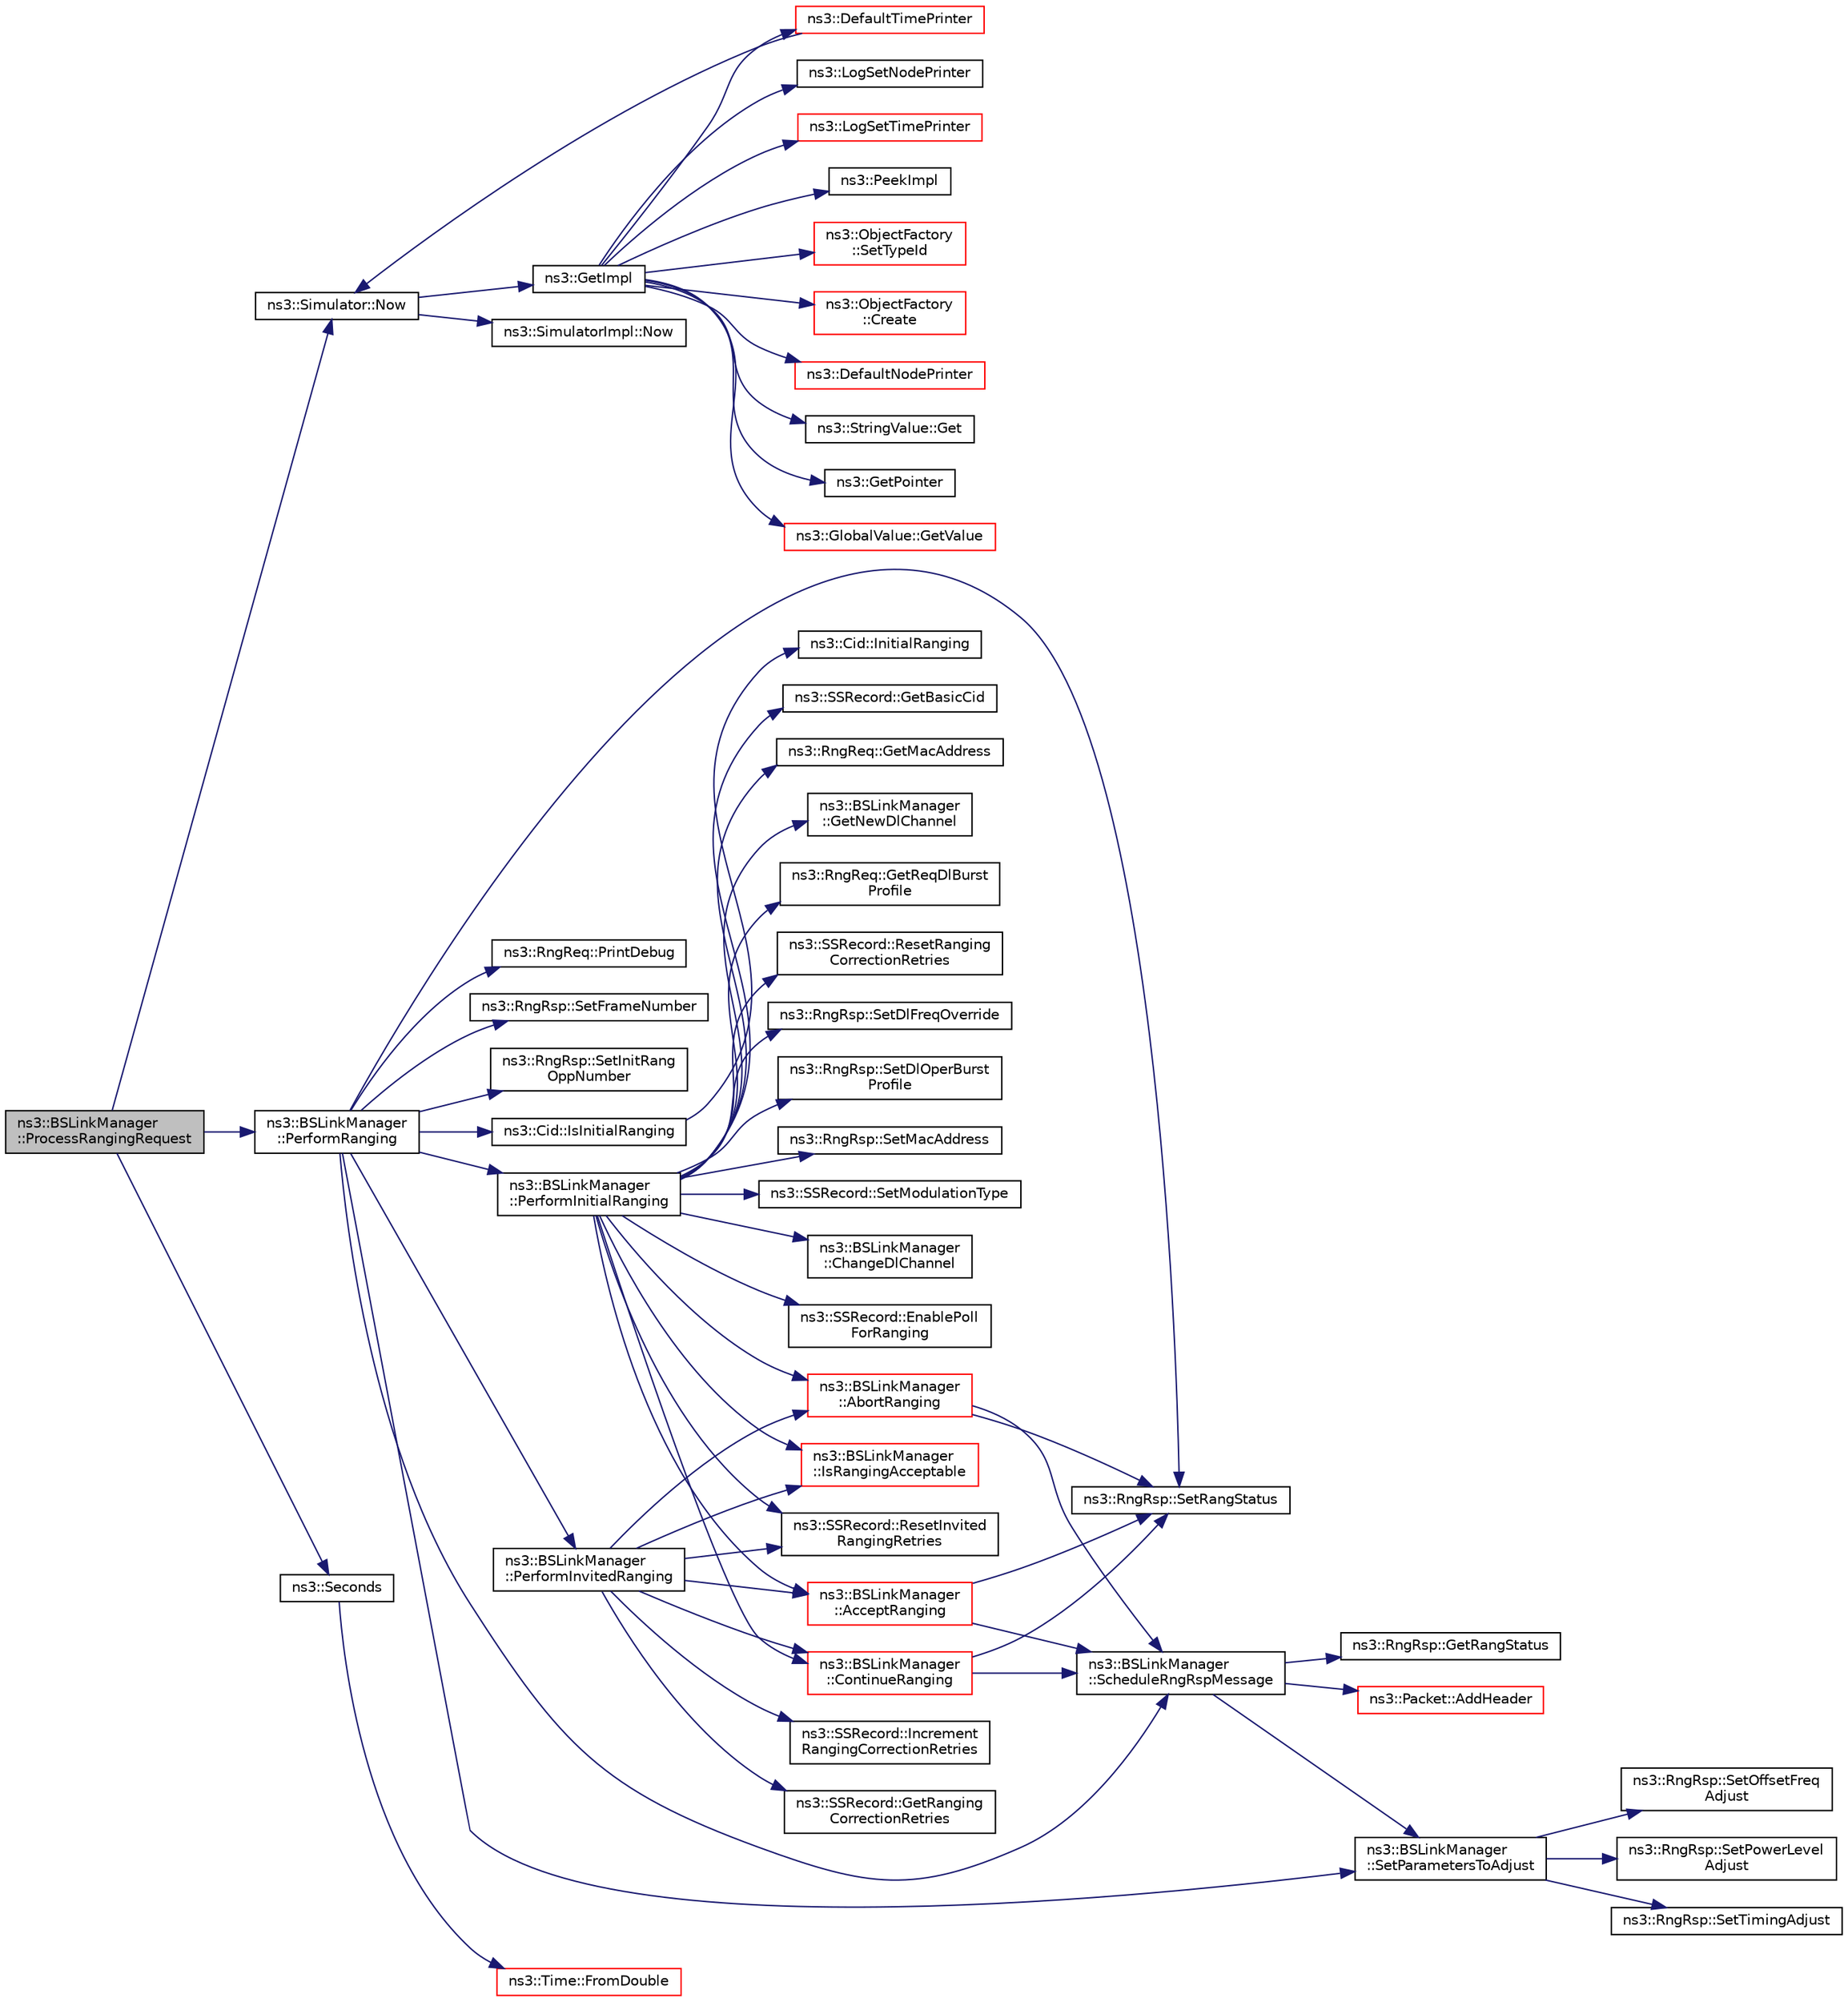 digraph "ns3::BSLinkManager::ProcessRangingRequest"
{
 // LATEX_PDF_SIZE
  edge [fontname="Helvetica",fontsize="10",labelfontname="Helvetica",labelfontsize="10"];
  node [fontname="Helvetica",fontsize="10",shape=record];
  rankdir="LR";
  Node1 [label="ns3::BSLinkManager\l::ProcessRangingRequest",height=0.2,width=0.4,color="black", fillcolor="grey75", style="filled", fontcolor="black",tooltip="process a ranging request message"];
  Node1 -> Node2 [color="midnightblue",fontsize="10",style="solid",fontname="Helvetica"];
  Node2 [label="ns3::Simulator::Now",height=0.2,width=0.4,color="black", fillcolor="white", style="filled",URL="$classns3_1_1_simulator.html#ac3178fa975b419f7875e7105be122800",tooltip="Return the current simulation virtual time."];
  Node2 -> Node3 [color="midnightblue",fontsize="10",style="solid",fontname="Helvetica"];
  Node3 [label="ns3::GetImpl",height=0.2,width=0.4,color="black", fillcolor="white", style="filled",URL="$group__simulator.html#ga42eb4eddad41528d4d99794a3dae3fd0",tooltip="Get the SimulatorImpl singleton."];
  Node3 -> Node4 [color="midnightblue",fontsize="10",style="solid",fontname="Helvetica"];
  Node4 [label="ns3::ObjectFactory\l::Create",height=0.2,width=0.4,color="red", fillcolor="white", style="filled",URL="$classns3_1_1_object_factory.html#a52eda277f4aaab54266134ba48102ad7",tooltip="Create an Object instance of the configured TypeId."];
  Node3 -> Node34 [color="midnightblue",fontsize="10",style="solid",fontname="Helvetica"];
  Node34 [label="ns3::DefaultNodePrinter",height=0.2,width=0.4,color="red", fillcolor="white", style="filled",URL="$group__logging.html#gac4c06cbbed12229d85991ced145f6be2",tooltip="Default node id printer implementation."];
  Node3 -> Node37 [color="midnightblue",fontsize="10",style="solid",fontname="Helvetica"];
  Node37 [label="ns3::DefaultTimePrinter",height=0.2,width=0.4,color="red", fillcolor="white", style="filled",URL="$namespacens3.html#ae01c3c7786b644dfb8a0bb8f1201b269",tooltip="Default Time printer."];
  Node37 -> Node2 [color="midnightblue",fontsize="10",style="solid",fontname="Helvetica"];
  Node3 -> Node40 [color="midnightblue",fontsize="10",style="solid",fontname="Helvetica"];
  Node40 [label="ns3::StringValue::Get",height=0.2,width=0.4,color="black", fillcolor="white", style="filled",URL="$classns3_1_1_string_value.html#a6f208c2778fe1c7882e5cb429b8326ae",tooltip=" "];
  Node3 -> Node41 [color="midnightblue",fontsize="10",style="solid",fontname="Helvetica"];
  Node41 [label="ns3::GetPointer",height=0.2,width=0.4,color="black", fillcolor="white", style="filled",URL="$namespacens3.html#ab4e173cdfd43d17c1a40d5348510a670",tooltip=" "];
  Node3 -> Node42 [color="midnightblue",fontsize="10",style="solid",fontname="Helvetica"];
  Node42 [label="ns3::GlobalValue::GetValue",height=0.2,width=0.4,color="red", fillcolor="white", style="filled",URL="$classns3_1_1_global_value.html#a48a99242193fb69609a17332733e8600",tooltip="Get the value."];
  Node3 -> Node44 [color="midnightblue",fontsize="10",style="solid",fontname="Helvetica"];
  Node44 [label="ns3::LogSetNodePrinter",height=0.2,width=0.4,color="black", fillcolor="white", style="filled",URL="$namespacens3.html#aebac73305345f2e2803fdeb102a7705e",tooltip="Set the LogNodePrinter function to be used to prepend log messages with the node id."];
  Node3 -> Node45 [color="midnightblue",fontsize="10",style="solid",fontname="Helvetica"];
  Node45 [label="ns3::LogSetTimePrinter",height=0.2,width=0.4,color="red", fillcolor="white", style="filled",URL="$namespacens3.html#a46cd76678f7da29799d1b41994e12ec1",tooltip="Set the TimePrinter function to be used to prepend log messages with the simulation time."];
  Node3 -> Node50 [color="midnightblue",fontsize="10",style="solid",fontname="Helvetica"];
  Node50 [label="ns3::PeekImpl",height=0.2,width=0.4,color="black", fillcolor="white", style="filled",URL="$group__simulator.html#ga233c5c38de117e4e4a5a9cd168694792",tooltip="Get the static SimulatorImpl instance."];
  Node3 -> Node51 [color="midnightblue",fontsize="10",style="solid",fontname="Helvetica"];
  Node51 [label="ns3::ObjectFactory\l::SetTypeId",height=0.2,width=0.4,color="red", fillcolor="white", style="filled",URL="$classns3_1_1_object_factory.html#a77dcd099064038a1eb7a6b8251229ec3",tooltip="Set the TypeId of the Objects to be created by this factory."];
  Node2 -> Node52 [color="midnightblue",fontsize="10",style="solid",fontname="Helvetica"];
  Node52 [label="ns3::SimulatorImpl::Now",height=0.2,width=0.4,color="black", fillcolor="white", style="filled",URL="$classns3_1_1_simulator_impl.html#aa516c50060846adc6fd316e83ef0797c",tooltip="Return the current simulation virtual time."];
  Node1 -> Node53 [color="midnightblue",fontsize="10",style="solid",fontname="Helvetica"];
  Node53 [label="ns3::BSLinkManager\l::PerformRanging",height=0.2,width=0.4,color="black", fillcolor="white", style="filled",URL="$classns3_1_1_b_s_link_manager.html#ae23a1b4507b6fc812727c1ab064c95ae",tooltip="Perform ranging function."];
  Node53 -> Node54 [color="midnightblue",fontsize="10",style="solid",fontname="Helvetica"];
  Node54 [label="ns3::Cid::IsInitialRanging",height=0.2,width=0.4,color="black", fillcolor="white", style="filled",URL="$classns3_1_1_cid.html#a6050597df3262e856e095e5b599c47b1",tooltip=" "];
  Node54 -> Node55 [color="midnightblue",fontsize="10",style="solid",fontname="Helvetica"];
  Node55 [label="ns3::Cid::InitialRanging",height=0.2,width=0.4,color="black", fillcolor="white", style="filled",URL="$classns3_1_1_cid.html#a5c204ab0df783c7594c764bae1611436",tooltip=" "];
  Node53 -> Node56 [color="midnightblue",fontsize="10",style="solid",fontname="Helvetica"];
  Node56 [label="ns3::BSLinkManager\l::PerformInitialRanging",height=0.2,width=0.4,color="black", fillcolor="white", style="filled",URL="$classns3_1_1_b_s_link_manager.html#a8c97286c0b9d58f6b175e7f4e82ccd36",tooltip="Perform initial ranging function."];
  Node56 -> Node57 [color="midnightblue",fontsize="10",style="solid",fontname="Helvetica"];
  Node57 [label="ns3::BSLinkManager\l::AbortRanging",height=0.2,width=0.4,color="red", fillcolor="white", style="filled",URL="$classns3_1_1_b_s_link_manager.html#a4ff9f6b3fd2578e415c83f604ab88b4e",tooltip="Abort ranging function."];
  Node57 -> Node60 [color="midnightblue",fontsize="10",style="solid",fontname="Helvetica"];
  Node60 [label="ns3::BSLinkManager\l::ScheduleRngRspMessage",height=0.2,width=0.4,color="black", fillcolor="white", style="filled",URL="$classns3_1_1_b_s_link_manager.html#a80ee98e2b166372c03c840b8904e062a",tooltip="Schedule range response message function."];
  Node60 -> Node61 [color="midnightblue",fontsize="10",style="solid",fontname="Helvetica"];
  Node61 [label="ns3::Packet::AddHeader",height=0.2,width=0.4,color="red", fillcolor="white", style="filled",URL="$classns3_1_1_packet.html#a465108c595a0bc592095cbcab1832ed8",tooltip="Add header to this packet."];
  Node60 -> Node100 [color="midnightblue",fontsize="10",style="solid",fontname="Helvetica"];
  Node100 [label="ns3::RngRsp::GetRangStatus",height=0.2,width=0.4,color="black", fillcolor="white", style="filled",URL="$classns3_1_1_rng_rsp.html#a14aaa51251247a19c19b9486e38d98b2",tooltip=" "];
  Node60 -> Node101 [color="midnightblue",fontsize="10",style="solid",fontname="Helvetica"];
  Node101 [label="ns3::BSLinkManager\l::SetParametersToAdjust",height=0.2,width=0.4,color="black", fillcolor="white", style="filled",URL="$classns3_1_1_b_s_link_manager.html#aaf3edf52fbc826d504c521f5303f309f",tooltip="Set parameters to adjust function."];
  Node101 -> Node102 [color="midnightblue",fontsize="10",style="solid",fontname="Helvetica"];
  Node102 [label="ns3::RngRsp::SetOffsetFreq\lAdjust",height=0.2,width=0.4,color="black", fillcolor="white", style="filled",URL="$classns3_1_1_rng_rsp.html#aaf2c03f85edf379b19ef863b03f59395",tooltip="set the relative change in transmission frequency that the SS should take in order to better match th..."];
  Node101 -> Node103 [color="midnightblue",fontsize="10",style="solid",fontname="Helvetica"];
  Node103 [label="ns3::RngRsp::SetPowerLevel\lAdjust",height=0.2,width=0.4,color="black", fillcolor="white", style="filled",URL="$classns3_1_1_rng_rsp.html#a86a77741b095cb28d7c0794562d3c3b5",tooltip="set the relative change in transmission power level that the SS should make in order that transmissio..."];
  Node101 -> Node104 [color="midnightblue",fontsize="10",style="solid",fontname="Helvetica"];
  Node104 [label="ns3::RngRsp::SetTimingAdjust",height=0.2,width=0.4,color="black", fillcolor="white", style="filled",URL="$classns3_1_1_rng_rsp.html#a8f08f6644eb1bf48a1b2e66616151d68",tooltip="set the Tx timing offset adjustment (signed 32-bit)."];
  Node57 -> Node106 [color="midnightblue",fontsize="10",style="solid",fontname="Helvetica"];
  Node106 [label="ns3::RngRsp::SetRangStatus",height=0.2,width=0.4,color="black", fillcolor="white", style="filled",URL="$classns3_1_1_rng_rsp.html#ad4f2d7daa515310d4439786688eacd36",tooltip="set the range status."];
  Node56 -> Node107 [color="midnightblue",fontsize="10",style="solid",fontname="Helvetica"];
  Node107 [label="ns3::BSLinkManager\l::AcceptRanging",height=0.2,width=0.4,color="red", fillcolor="white", style="filled",URL="$classns3_1_1_b_s_link_manager.html#abeb3786d298e966245b505f706c6c98a",tooltip="Accept ranging function."];
  Node107 -> Node60 [color="midnightblue",fontsize="10",style="solid",fontname="Helvetica"];
  Node107 -> Node106 [color="midnightblue",fontsize="10",style="solid",fontname="Helvetica"];
  Node56 -> Node108 [color="midnightblue",fontsize="10",style="solid",fontname="Helvetica"];
  Node108 [label="ns3::BSLinkManager\l::ChangeDlChannel",height=0.2,width=0.4,color="black", fillcolor="white", style="filled",URL="$classns3_1_1_b_s_link_manager.html#af433428804a92b8e82256ccaf99c34fc",tooltip="Change DL channel function."];
  Node56 -> Node109 [color="midnightblue",fontsize="10",style="solid",fontname="Helvetica"];
  Node109 [label="ns3::BSLinkManager\l::ContinueRanging",height=0.2,width=0.4,color="red", fillcolor="white", style="filled",URL="$classns3_1_1_b_s_link_manager.html#abb7f2a1602887788e0a8d9346a76fd9c",tooltip="Continue ranging function."];
  Node109 -> Node60 [color="midnightblue",fontsize="10",style="solid",fontname="Helvetica"];
  Node109 -> Node106 [color="midnightblue",fontsize="10",style="solid",fontname="Helvetica"];
  Node56 -> Node110 [color="midnightblue",fontsize="10",style="solid",fontname="Helvetica"];
  Node110 [label="ns3::SSRecord::EnablePoll\lForRanging",height=0.2,width=0.4,color="black", fillcolor="white", style="filled",URL="$classns3_1_1_s_s_record.html#a2bdef6783ecfc64b6be34fa1103bc3b0",tooltip="Enable poll for ranging function."];
  Node56 -> Node111 [color="midnightblue",fontsize="10",style="solid",fontname="Helvetica"];
  Node111 [label="ns3::SSRecord::GetBasicCid",height=0.2,width=0.4,color="black", fillcolor="white", style="filled",URL="$classns3_1_1_s_s_record.html#abb9f1536114cfa774613b9ca9fb7a2b4",tooltip="Get basic CID."];
  Node56 -> Node112 [color="midnightblue",fontsize="10",style="solid",fontname="Helvetica"];
  Node112 [label="ns3::RngReq::GetMacAddress",height=0.2,width=0.4,color="black", fillcolor="white", style="filled",URL="$classns3_1_1_rng_req.html#a14dd9cde9aeecaf2a054bde8b4092e55",tooltip="Get MAC address field."];
  Node56 -> Node113 [color="midnightblue",fontsize="10",style="solid",fontname="Helvetica"];
  Node113 [label="ns3::BSLinkManager\l::GetNewDlChannel",height=0.2,width=0.4,color="black", fillcolor="white", style="filled",URL="$classns3_1_1_b_s_link_manager.html#a7f2cb235a8f2849921f3460b4ab0ac7b",tooltip="Get new DL channel function."];
  Node56 -> Node114 [color="midnightblue",fontsize="10",style="solid",fontname="Helvetica"];
  Node114 [label="ns3::RngReq::GetReqDlBurst\lProfile",height=0.2,width=0.4,color="black", fillcolor="white", style="filled",URL="$classns3_1_1_rng_req.html#a49c516812beec383d4ca41e4b56d3bdd",tooltip="Get request DL burst profile field."];
  Node56 -> Node115 [color="midnightblue",fontsize="10",style="solid",fontname="Helvetica"];
  Node115 [label="ns3::BSLinkManager\l::IsRangingAcceptable",height=0.2,width=0.4,color="red", fillcolor="white", style="filled",URL="$classns3_1_1_b_s_link_manager.html#af62c80bd793222cb430a34ef9ec022d8",tooltip="Is ranging acceptable function."];
  Node56 -> Node117 [color="midnightblue",fontsize="10",style="solid",fontname="Helvetica"];
  Node117 [label="ns3::SSRecord::ResetInvited\lRangingRetries",height=0.2,width=0.4,color="black", fillcolor="white", style="filled",URL="$classns3_1_1_s_s_record.html#aec33d8100f52d668ac5e73949f1c7160",tooltip="Reset invited ranging retries."];
  Node56 -> Node118 [color="midnightblue",fontsize="10",style="solid",fontname="Helvetica"];
  Node118 [label="ns3::SSRecord::ResetRanging\lCorrectionRetries",height=0.2,width=0.4,color="black", fillcolor="white", style="filled",URL="$classns3_1_1_s_s_record.html#acfd85a368b4a862fc96cf492f8934e99",tooltip="Reset ranging correction retries."];
  Node56 -> Node119 [color="midnightblue",fontsize="10",style="solid",fontname="Helvetica"];
  Node119 [label="ns3::RngRsp::SetDlFreqOverride",height=0.2,width=0.4,color="black", fillcolor="white", style="filled",URL="$classns3_1_1_rng_rsp.html#aa4f07b198beaefd83b4c4e695b940e0a",tooltip="set the Center frequency, in kHz, of new downlink channel where the SS should redo initial ranging."];
  Node56 -> Node120 [color="midnightblue",fontsize="10",style="solid",fontname="Helvetica"];
  Node120 [label="ns3::RngRsp::SetDlOperBurst\lProfile",height=0.2,width=0.4,color="black", fillcolor="white", style="filled",URL="$classns3_1_1_rng_rsp.html#a6a8b5496c61d6b5f216a08c21b9acc32",tooltip="set the DL oper burst profile"];
  Node56 -> Node121 [color="midnightblue",fontsize="10",style="solid",fontname="Helvetica"];
  Node121 [label="ns3::RngRsp::SetMacAddress",height=0.2,width=0.4,color="black", fillcolor="white", style="filled",URL="$classns3_1_1_rng_rsp.html#a080e954717c6d7ef5cae0f8dcf069d99",tooltip="set the MAC address"];
  Node56 -> Node122 [color="midnightblue",fontsize="10",style="solid",fontname="Helvetica"];
  Node122 [label="ns3::SSRecord::SetModulationType",height=0.2,width=0.4,color="black", fillcolor="white", style="filled",URL="$classns3_1_1_s_s_record.html#a015c0f21018ef11a4efb3b63c0c32fb5",tooltip="Set modulation type."];
  Node53 -> Node123 [color="midnightblue",fontsize="10",style="solid",fontname="Helvetica"];
  Node123 [label="ns3::BSLinkManager\l::PerformInvitedRanging",height=0.2,width=0.4,color="black", fillcolor="white", style="filled",URL="$classns3_1_1_b_s_link_manager.html#a094fa709f5eaa532b959808967b65464",tooltip="Perform inivted ranging function."];
  Node123 -> Node57 [color="midnightblue",fontsize="10",style="solid",fontname="Helvetica"];
  Node123 -> Node107 [color="midnightblue",fontsize="10",style="solid",fontname="Helvetica"];
  Node123 -> Node109 [color="midnightblue",fontsize="10",style="solid",fontname="Helvetica"];
  Node123 -> Node124 [color="midnightblue",fontsize="10",style="solid",fontname="Helvetica"];
  Node124 [label="ns3::SSRecord::GetRanging\lCorrectionRetries",height=0.2,width=0.4,color="black", fillcolor="white", style="filled",URL="$classns3_1_1_s_s_record.html#a75d058b9a8335605d6982095b92d21c0",tooltip="Get ranging correction retries."];
  Node123 -> Node125 [color="midnightblue",fontsize="10",style="solid",fontname="Helvetica"];
  Node125 [label="ns3::SSRecord::Increment\lRangingCorrectionRetries",height=0.2,width=0.4,color="black", fillcolor="white", style="filled",URL="$classns3_1_1_s_s_record.html#acb8188736cb593974760cdd0f2a19e8d",tooltip="Increment ranging correction retries."];
  Node123 -> Node115 [color="midnightblue",fontsize="10",style="solid",fontname="Helvetica"];
  Node123 -> Node117 [color="midnightblue",fontsize="10",style="solid",fontname="Helvetica"];
  Node53 -> Node126 [color="midnightblue",fontsize="10",style="solid",fontname="Helvetica"];
  Node126 [label="ns3::RngReq::PrintDebug",height=0.2,width=0.4,color="black", fillcolor="white", style="filled",URL="$classns3_1_1_rng_req.html#a6b98c3e0e3be77b88a592e58909ab9b5",tooltip="Print debug function."];
  Node53 -> Node60 [color="midnightblue",fontsize="10",style="solid",fontname="Helvetica"];
  Node53 -> Node127 [color="midnightblue",fontsize="10",style="solid",fontname="Helvetica"];
  Node127 [label="ns3::RngRsp::SetFrameNumber",height=0.2,width=0.4,color="black", fillcolor="white", style="filled",URL="$classns3_1_1_rng_rsp.html#a906eebd3e77d60be4d2e0795b0635b2f",tooltip="set frame number."];
  Node53 -> Node128 [color="midnightblue",fontsize="10",style="solid",fontname="Helvetica"];
  Node128 [label="ns3::RngRsp::SetInitRang\lOppNumber",height=0.2,width=0.4,color="black", fillcolor="white", style="filled",URL="$classns3_1_1_rng_rsp.html#a8a645d660d712df617deddb46efc5528",tooltip="set initial range opp number."];
  Node53 -> Node101 [color="midnightblue",fontsize="10",style="solid",fontname="Helvetica"];
  Node53 -> Node106 [color="midnightblue",fontsize="10",style="solid",fontname="Helvetica"];
  Node1 -> Node129 [color="midnightblue",fontsize="10",style="solid",fontname="Helvetica"];
  Node129 [label="ns3::Seconds",height=0.2,width=0.4,color="black", fillcolor="white", style="filled",URL="$group__timecivil.html#ga33c34b816f8ff6628e33d5c8e9713b9e",tooltip="Construct a Time in the indicated unit."];
  Node129 -> Node130 [color="midnightblue",fontsize="10",style="solid",fontname="Helvetica"];
  Node130 [label="ns3::Time::FromDouble",height=0.2,width=0.4,color="red", fillcolor="white", style="filled",URL="$classns3_1_1_time.html#a60e845f4a74e62495b86356afe604cb4",tooltip="Create a Time equal to value in unit unit."];
}
